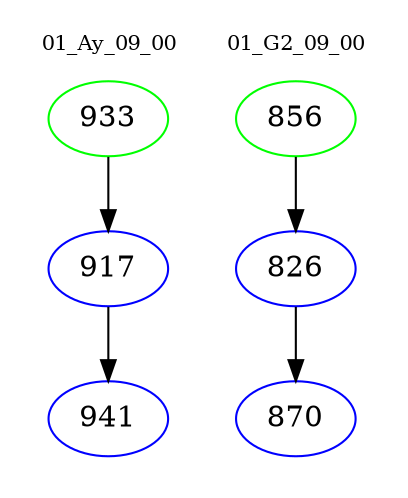 digraph{
subgraph cluster_0 {
color = white
label = "01_Ay_09_00";
fontsize=10;
T0_933 [label="933", color="green"]
T0_933 -> T0_917 [color="black"]
T0_917 [label="917", color="blue"]
T0_917 -> T0_941 [color="black"]
T0_941 [label="941", color="blue"]
}
subgraph cluster_1 {
color = white
label = "01_G2_09_00";
fontsize=10;
T1_856 [label="856", color="green"]
T1_856 -> T1_826 [color="black"]
T1_826 [label="826", color="blue"]
T1_826 -> T1_870 [color="black"]
T1_870 [label="870", color="blue"]
}
}
